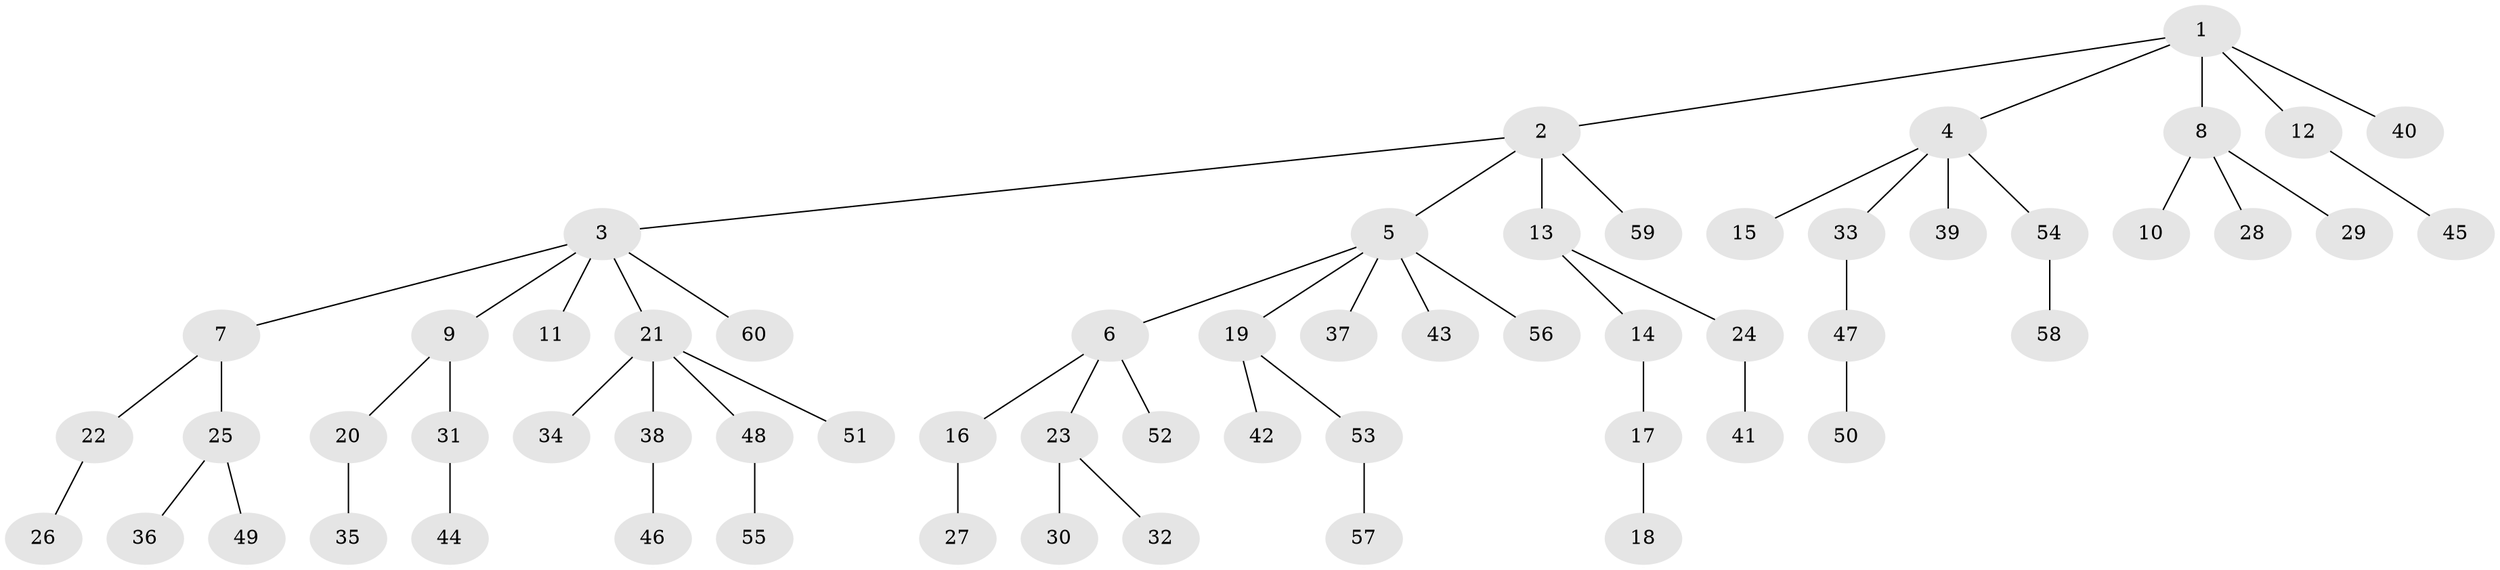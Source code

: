// coarse degree distribution, {1: 0.5, 2: 0.20833333333333334, 3: 0.16666666666666666, 4: 0.125}
// Generated by graph-tools (version 1.1) at 2025/37/03/04/25 23:37:22]
// undirected, 60 vertices, 59 edges
graph export_dot {
  node [color=gray90,style=filled];
  1;
  2;
  3;
  4;
  5;
  6;
  7;
  8;
  9;
  10;
  11;
  12;
  13;
  14;
  15;
  16;
  17;
  18;
  19;
  20;
  21;
  22;
  23;
  24;
  25;
  26;
  27;
  28;
  29;
  30;
  31;
  32;
  33;
  34;
  35;
  36;
  37;
  38;
  39;
  40;
  41;
  42;
  43;
  44;
  45;
  46;
  47;
  48;
  49;
  50;
  51;
  52;
  53;
  54;
  55;
  56;
  57;
  58;
  59;
  60;
  1 -- 2;
  1 -- 4;
  1 -- 8;
  1 -- 12;
  1 -- 40;
  2 -- 3;
  2 -- 5;
  2 -- 13;
  2 -- 59;
  3 -- 7;
  3 -- 9;
  3 -- 11;
  3 -- 21;
  3 -- 60;
  4 -- 15;
  4 -- 33;
  4 -- 39;
  4 -- 54;
  5 -- 6;
  5 -- 19;
  5 -- 37;
  5 -- 43;
  5 -- 56;
  6 -- 16;
  6 -- 23;
  6 -- 52;
  7 -- 22;
  7 -- 25;
  8 -- 10;
  8 -- 28;
  8 -- 29;
  9 -- 20;
  9 -- 31;
  12 -- 45;
  13 -- 14;
  13 -- 24;
  14 -- 17;
  16 -- 27;
  17 -- 18;
  19 -- 42;
  19 -- 53;
  20 -- 35;
  21 -- 34;
  21 -- 38;
  21 -- 48;
  21 -- 51;
  22 -- 26;
  23 -- 30;
  23 -- 32;
  24 -- 41;
  25 -- 36;
  25 -- 49;
  31 -- 44;
  33 -- 47;
  38 -- 46;
  47 -- 50;
  48 -- 55;
  53 -- 57;
  54 -- 58;
}
